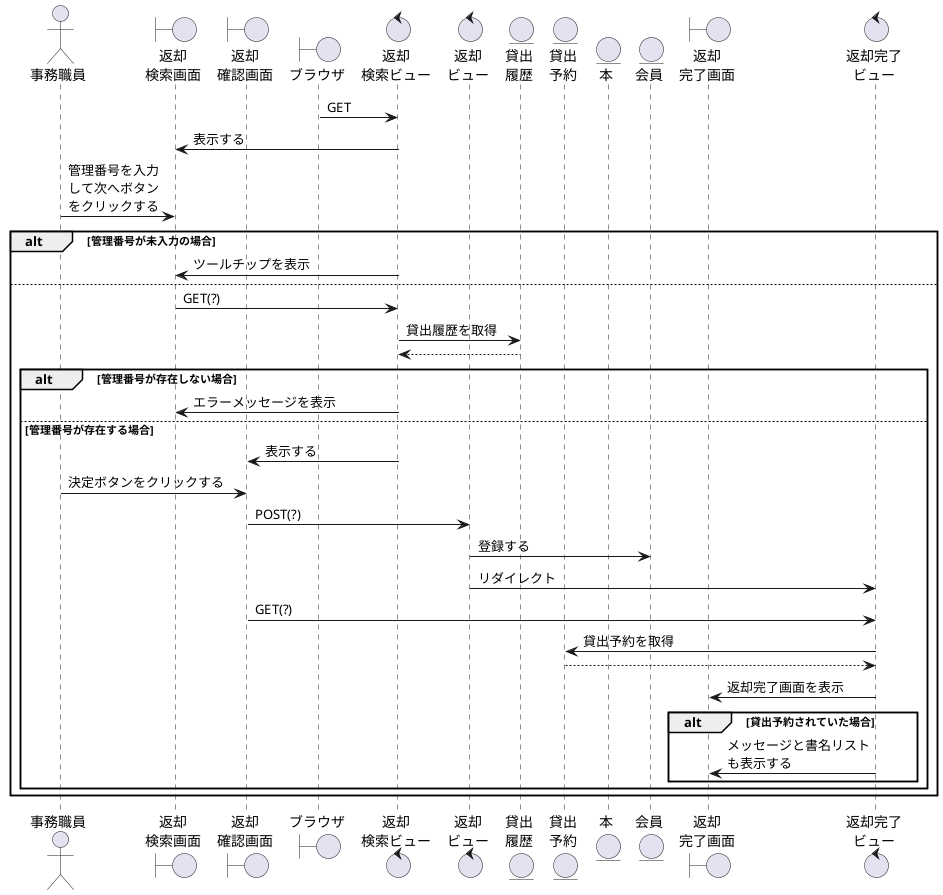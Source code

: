 @startuml HK

actor "事務職員" as staff
boundary "返却\n検索画面" as HKKs
boundary "返却\n確認画面" as HKChecks
boundary "ブラウザ" as brz
control "返却\n検索ビュー" as HKKv
control "返却\nビュー" as HKv
entity "貸出\n履歴" as KDR
entity "貸出\n予約" as KDY
entity "本" as book
entity "会員" as member
boundary "返却\n完了画面" as HKOKs
control "返却完了\nビュー" as HKOKv

brz -> HKKv:GET
HKKs <- HKKv:表示する
staff -> HKKs: 管理番号を入力\nして次へボタン\nをクリックする
alt 管理番号が未入力の場合
    HKKs <- HKKv: ツールチップを表示
else
    HKKs -> HKKv: GET(?)
    HKKv -> KDR: 貸出履歴を取得
    HKKv <-- KDR
    alt 管理番号が存在しない場合
        HKKs <- HKKv: エラーメッセージを表示
    else 管理番号が存在する場合
        HKChecks <- HKKv: 表示する
        staff -> HKChecks: 決定ボタンをクリックする
        HKChecks -> HKv: POST(?) 
        HKv -> member: 登録する
        HKv -> HKOKv: リダイレクト
        HKChecks -> HKOKv: GET(?)
        KDY <- HKOKv: 貸出予約を取得
        KDY --> HKOKv
        HKOKs <- HKOKv: 返却完了画面を表示
        alt 貸出予約されていた場合
            HKOKs <- HKOKv: メッセージと書名リスト\nも表示する
        end
    end
end

@enduml